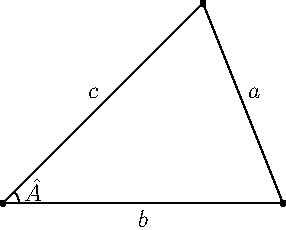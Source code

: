 // Law of Coines states that
// let ABC be a triangle and
// a^2 = b^2 + c^2 -2bc*cosA


import geometry;


// Define points for triangle
point A = (0.0, 0.0),
	B = (100.0, 100.0),
	C = (140.0, 0.0);


// Define and draw main triangle
triangle maintrig = triangle(A, B, C);
draw(maintrig);


// Label segments, mark points and angles accordingly
label("$a$", B--C, NE);
label("$b$", A--C);
label("$c$", A--B, NW);

dot(A);
dot(B);
dot(C);

markangle("$\hat{A}$", C, A, B, radius=8);
